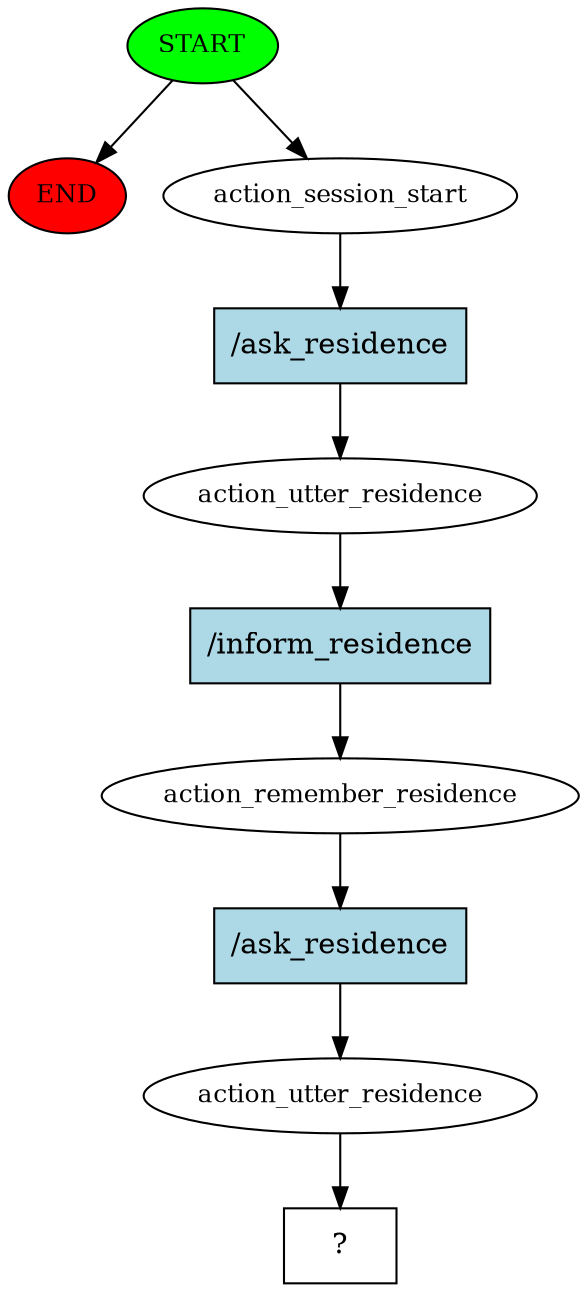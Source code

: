 digraph  {
0 [class="start active", fillcolor=green, fontsize=12, label=START, style=filled];
"-1" [class=end, fillcolor=red, fontsize=12, label=END, style=filled];
1 [class=active, fontsize=12, label=action_session_start];
2 [class=active, fontsize=12, label=action_utter_residence];
3 [class=active, fontsize=12, label=action_remember_residence];
4 [class=active, fontsize=12, label=action_utter_residence];
5 [class="intent dashed active", label="  ?  ", shape=rect];
6 [class="intent active", fillcolor=lightblue, label="/ask_residence", shape=rect, style=filled];
7 [class="intent active", fillcolor=lightblue, label="/inform_residence", shape=rect, style=filled];
8 [class="intent active", fillcolor=lightblue, label="/ask_residence", shape=rect, style=filled];
0 -> "-1"  [class="", key=NONE, label=""];
0 -> 1  [class=active, key=NONE, label=""];
1 -> 6  [class=active, key=0];
2 -> 7  [class=active, key=0];
3 -> 8  [class=active, key=0];
4 -> 5  [class=active, key=NONE, label=""];
6 -> 2  [class=active, key=0];
7 -> 3  [class=active, key=0];
8 -> 4  [class=active, key=0];
}
